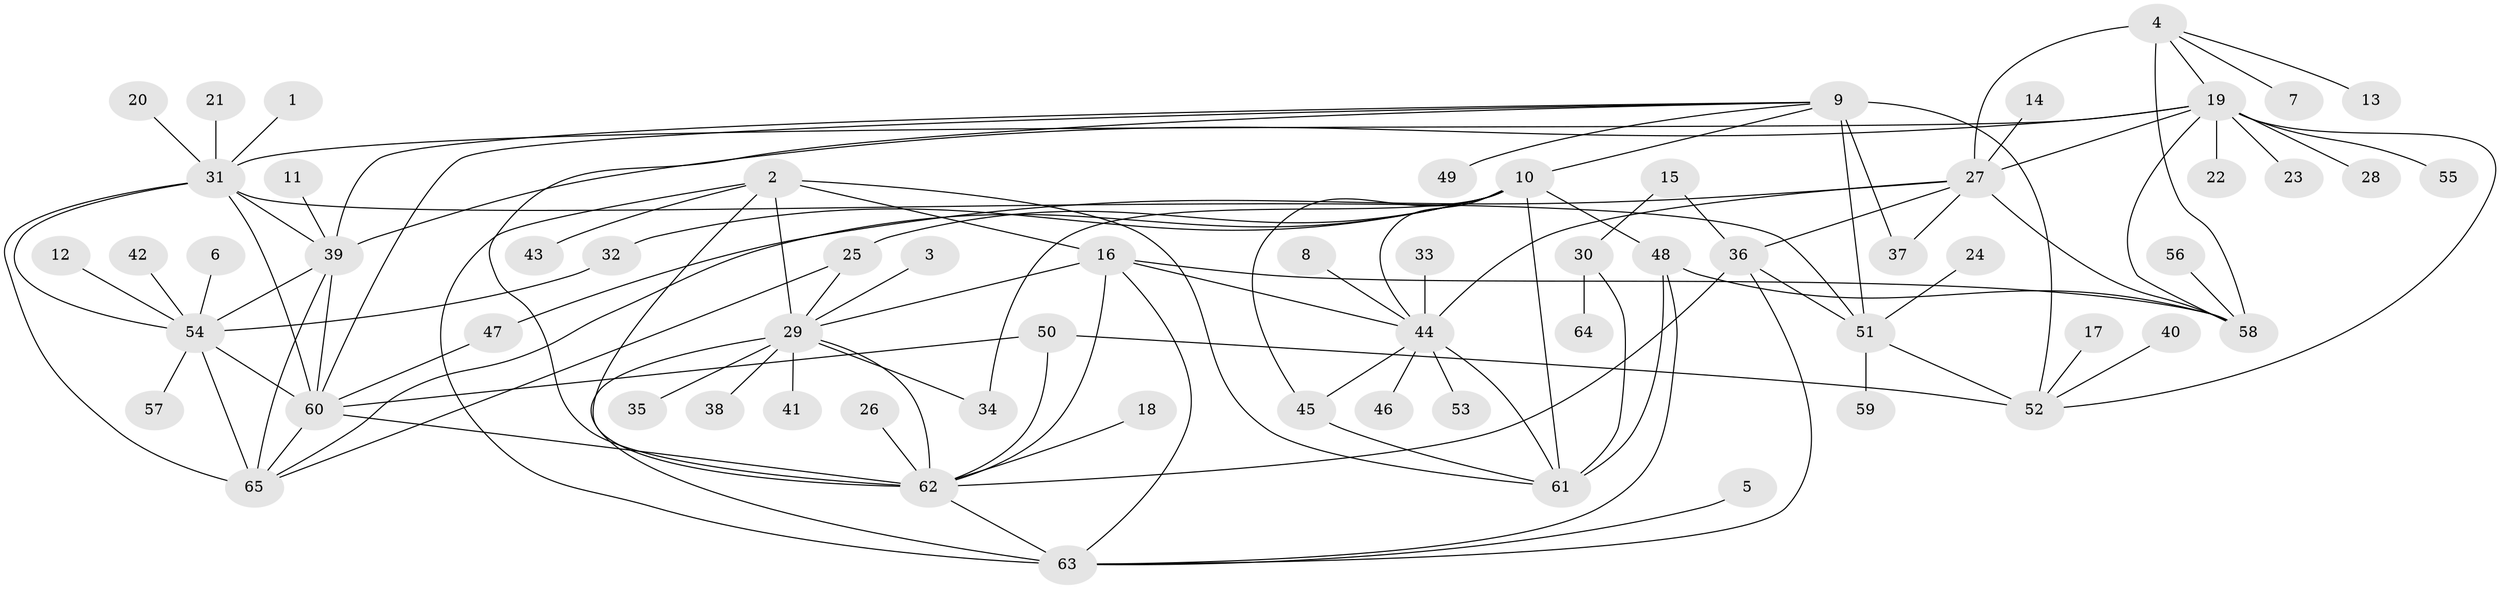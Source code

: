// original degree distribution, {9: 0.038461538461538464, 12: 0.015384615384615385, 7: 0.046153846153846156, 10: 0.03076923076923077, 13: 0.023076923076923078, 6: 0.023076923076923078, 8: 0.015384615384615385, 5: 0.038461538461538464, 11: 0.007692307692307693, 14: 0.007692307692307693, 2: 0.2, 1: 0.5076923076923077, 3: 0.046153846153846156}
// Generated by graph-tools (version 1.1) at 2025/02/03/09/25 03:02:40]
// undirected, 65 vertices, 108 edges
graph export_dot {
graph [start="1"]
  node [color=gray90,style=filled];
  1;
  2;
  3;
  4;
  5;
  6;
  7;
  8;
  9;
  10;
  11;
  12;
  13;
  14;
  15;
  16;
  17;
  18;
  19;
  20;
  21;
  22;
  23;
  24;
  25;
  26;
  27;
  28;
  29;
  30;
  31;
  32;
  33;
  34;
  35;
  36;
  37;
  38;
  39;
  40;
  41;
  42;
  43;
  44;
  45;
  46;
  47;
  48;
  49;
  50;
  51;
  52;
  53;
  54;
  55;
  56;
  57;
  58;
  59;
  60;
  61;
  62;
  63;
  64;
  65;
  1 -- 31 [weight=1.0];
  2 -- 16 [weight=2.0];
  2 -- 29 [weight=2.0];
  2 -- 43 [weight=1.0];
  2 -- 61 [weight=1.0];
  2 -- 62 [weight=2.0];
  2 -- 63 [weight=2.0];
  3 -- 29 [weight=1.0];
  4 -- 7 [weight=1.0];
  4 -- 13 [weight=1.0];
  4 -- 19 [weight=2.0];
  4 -- 27 [weight=4.0];
  4 -- 58 [weight=2.0];
  5 -- 63 [weight=1.0];
  6 -- 54 [weight=1.0];
  8 -- 44 [weight=1.0];
  9 -- 10 [weight=2.0];
  9 -- 37 [weight=1.0];
  9 -- 39 [weight=1.0];
  9 -- 49 [weight=1.0];
  9 -- 51 [weight=4.0];
  9 -- 52 [weight=4.0];
  9 -- 60 [weight=1.0];
  9 -- 62 [weight=1.0];
  10 -- 25 [weight=1.0];
  10 -- 32 [weight=1.0];
  10 -- 34 [weight=1.0];
  10 -- 44 [weight=1.0];
  10 -- 45 [weight=1.0];
  10 -- 48 [weight=1.0];
  10 -- 61 [weight=3.0];
  10 -- 65 [weight=1.0];
  11 -- 39 [weight=1.0];
  12 -- 54 [weight=1.0];
  14 -- 27 [weight=1.0];
  15 -- 30 [weight=1.0];
  15 -- 36 [weight=1.0];
  16 -- 29 [weight=1.0];
  16 -- 44 [weight=1.0];
  16 -- 58 [weight=1.0];
  16 -- 62 [weight=1.0];
  16 -- 63 [weight=1.0];
  17 -- 52 [weight=1.0];
  18 -- 62 [weight=1.0];
  19 -- 22 [weight=1.0];
  19 -- 23 [weight=1.0];
  19 -- 27 [weight=2.0];
  19 -- 28 [weight=1.0];
  19 -- 31 [weight=1.0];
  19 -- 39 [weight=1.0];
  19 -- 52 [weight=1.0];
  19 -- 55 [weight=1.0];
  19 -- 58 [weight=1.0];
  20 -- 31 [weight=1.0];
  21 -- 31 [weight=1.0];
  24 -- 51 [weight=1.0];
  25 -- 29 [weight=1.0];
  25 -- 65 [weight=1.0];
  26 -- 62 [weight=1.0];
  27 -- 36 [weight=1.0];
  27 -- 37 [weight=1.0];
  27 -- 44 [weight=1.0];
  27 -- 47 [weight=1.0];
  27 -- 58 [weight=2.0];
  29 -- 34 [weight=1.0];
  29 -- 35 [weight=1.0];
  29 -- 38 [weight=1.0];
  29 -- 41 [weight=1.0];
  29 -- 62 [weight=1.0];
  29 -- 63 [weight=1.0];
  30 -- 61 [weight=1.0];
  30 -- 64 [weight=1.0];
  31 -- 39 [weight=1.0];
  31 -- 51 [weight=1.0];
  31 -- 54 [weight=2.0];
  31 -- 60 [weight=1.0];
  31 -- 65 [weight=1.0];
  32 -- 54 [weight=1.0];
  33 -- 44 [weight=1.0];
  36 -- 51 [weight=1.0];
  36 -- 62 [weight=1.0];
  36 -- 63 [weight=1.0];
  39 -- 54 [weight=2.0];
  39 -- 60 [weight=1.0];
  39 -- 65 [weight=1.0];
  40 -- 52 [weight=1.0];
  42 -- 54 [weight=1.0];
  44 -- 45 [weight=1.0];
  44 -- 46 [weight=1.0];
  44 -- 53 [weight=1.0];
  44 -- 61 [weight=3.0];
  45 -- 61 [weight=3.0];
  47 -- 60 [weight=1.0];
  48 -- 58 [weight=1.0];
  48 -- 61 [weight=1.0];
  48 -- 63 [weight=1.0];
  50 -- 52 [weight=1.0];
  50 -- 60 [weight=1.0];
  50 -- 62 [weight=1.0];
  51 -- 52 [weight=4.0];
  51 -- 59 [weight=1.0];
  54 -- 57 [weight=1.0];
  54 -- 60 [weight=2.0];
  54 -- 65 [weight=2.0];
  56 -- 58 [weight=1.0];
  60 -- 62 [weight=1.0];
  60 -- 65 [weight=1.0];
  62 -- 63 [weight=1.0];
}
